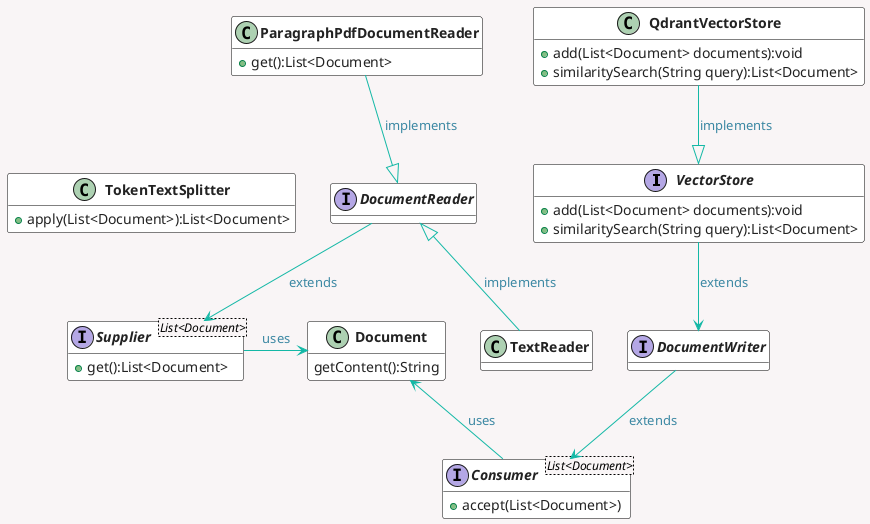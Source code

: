 @startuml
'https://plantuml.com/class-diagram
set namespaceSeparator none
hide empty attributes
skinparam Handwritten false
skinparam ClassBorderColor black
'skinparam BackgroundColor #F0EDDE
skinparam BackgroundColor #f9f5f6
skinparam ClassAttributeFontColor #222222
skinparam ClassFontStyle bold

skinparam class {
ArrowColor #14b8a6
ArrowFontColor #3C88A3
hide empty attributes
skinparam Handwritten false
skinparam ClassBorderColor black
BackgroundColor #FFFFFF
}

interface VectorStore {
  +add(List<Document> documents):void
  +similaritySearch(String query):List<Document>
}

class QdrantVectorStore {
  +add(List<Document> documents):void
  +similaritySearch(String query):List<Document>
}

class ParagraphPdfDocumentReader {
  +get():List<Document>
}

class TokenTextSplitter {
  +apply(List<Document>):List<Document>
}
class TextReader {
}
interface Supplier<List<Document>> {
  +get():List<Document>
}
class Document {
  getContent():String
}

interface Consumer<List<Document>> {
  +accept(List<Document>)
}

interface DocumentReader {
}

interface DocumentWriter {
}

Consumer -up-> Document: uses
Supplier -right-> Document: uses

DocumentReader -down-> Supplier: extends
ParagraphPdfDocumentReader -down-|> DocumentReader: implements
ParagraphPdfDocumentReader -[hidden]down-> TokenTextSplitter
DocumentReader -[hidden]left-> TokenTextSplitter
TextReader -up-|> DocumentReader: implements
QdrantVectorStore -down-|>VectorStore:implements
DocumentWriter <-up-VectorStore:extends
DocumentWriter -down->Consumer:extends
@enduml